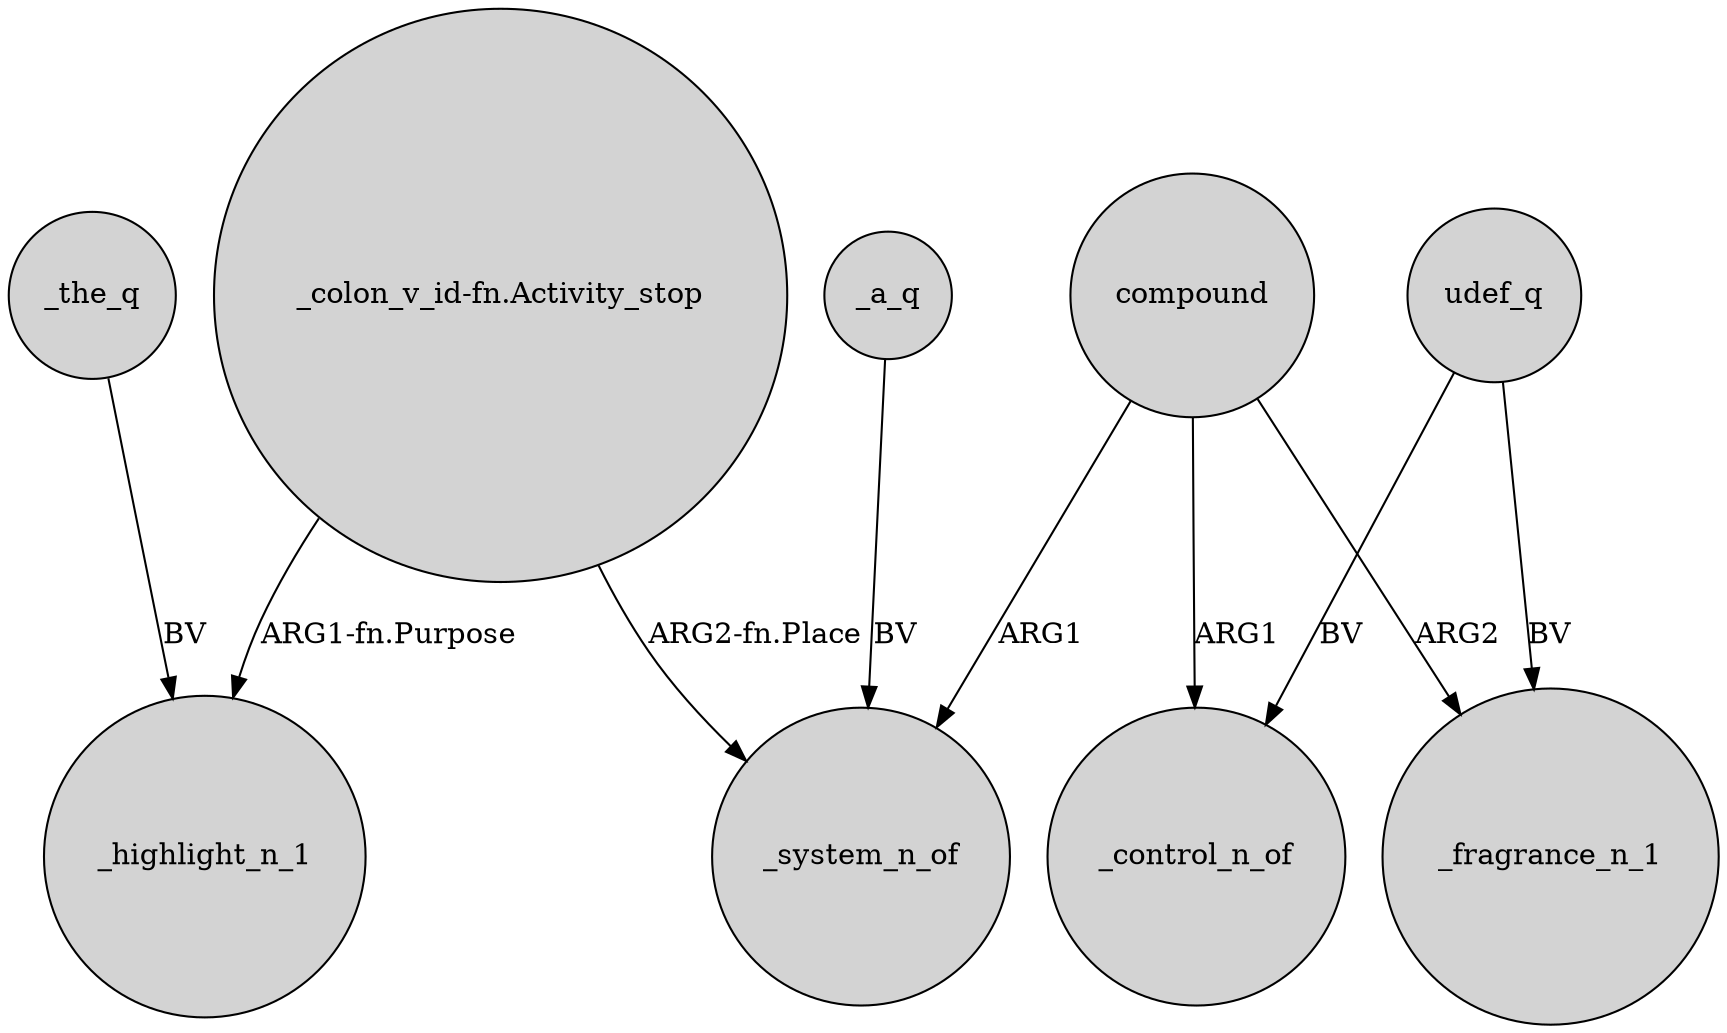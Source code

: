 digraph {
	node [shape=circle style=filled]
	compound -> _system_n_of [label=ARG1]
	"_colon_v_id-fn.Activity_stop" -> _highlight_n_1 [label="ARG1-fn.Purpose"]
	udef_q -> _control_n_of [label=BV]
	_the_q -> _highlight_n_1 [label=BV]
	udef_q -> _fragrance_n_1 [label=BV]
	compound -> _control_n_of [label=ARG1]
	"_colon_v_id-fn.Activity_stop" -> _system_n_of [label="ARG2-fn.Place"]
	_a_q -> _system_n_of [label=BV]
	compound -> _fragrance_n_1 [label=ARG2]
}
